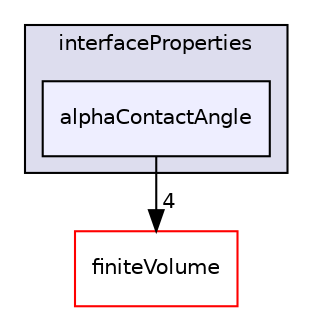 digraph "src/transportModels/interfaceProperties/alphaContactAngle" {
  bgcolor=transparent;
  compound=true
  node [ fontsize="10", fontname="Helvetica"];
  edge [ labelfontsize="10", labelfontname="Helvetica"];
  subgraph clusterdir_c88d6d7462244dc5ba84ed1605548fd3 {
    graph [ bgcolor="#ddddee", pencolor="black", label="interfaceProperties" fontname="Helvetica", fontsize="10", URL="dir_c88d6d7462244dc5ba84ed1605548fd3.html"]
  dir_4776c0577ab936818fd1897a5a206db6 [shape=box, label="alphaContactAngle", style="filled", fillcolor="#eeeeff", pencolor="black", URL="dir_4776c0577ab936818fd1897a5a206db6.html"];
  }
  dir_9bd15774b555cf7259a6fa18f99fe99b [shape=box label="finiteVolume" color="red" URL="dir_9bd15774b555cf7259a6fa18f99fe99b.html"];
  dir_4776c0577ab936818fd1897a5a206db6->dir_9bd15774b555cf7259a6fa18f99fe99b [headlabel="4", labeldistance=1.5 headhref="dir_003964_000814.html"];
}
